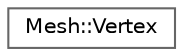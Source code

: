 digraph "Graphical Class Hierarchy"
{
 // LATEX_PDF_SIZE
  bgcolor="transparent";
  edge [fontname=Helvetica,fontsize=10,labelfontname=Helvetica,labelfontsize=10];
  node [fontname=Helvetica,fontsize=10,shape=box,height=0.2,width=0.4];
  rankdir="LR";
  Node0 [id="Node000000",label="Mesh::Vertex",height=0.2,width=0.4,color="grey40", fillcolor="white", style="filled",URL="$db/d39/structMesh_1_1Vertex.html",tooltip="Vertex struct - defines data that will be loaded into buffer."];
}
